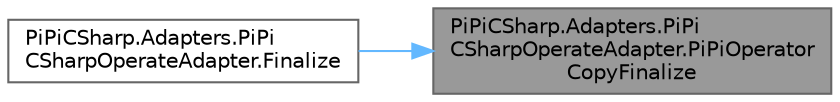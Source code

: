 digraph "PiPiCSharp.Adapters.PiPiCSharpOperateAdapter.PiPiOperatorCopyFinalize"
{
 // LATEX_PDF_SIZE
  bgcolor="transparent";
  edge [fontname=Helvetica,fontsize=10,labelfontname=Helvetica,labelfontsize=10];
  node [fontname=Helvetica,fontsize=10,shape=box,height=0.2,width=0.4];
  rankdir="RL";
  Node1 [id="Node000001",label="PiPiCSharp.Adapters.PiPi\lCSharpOperateAdapter.PiPiOperator\lCopyFinalize",height=0.2,width=0.4,color="gray40", fillcolor="grey60", style="filled", fontcolor="black",tooltip="Invoke c++ PiPiOperator Finalize bytes getter."];
  Node1 -> Node2 [id="edge1_Node000001_Node000002",dir="back",color="steelblue1",style="solid",tooltip=" "];
  Node2 [id="Node000002",label="PiPiCSharp.Adapters.PiPi\lCSharpOperateAdapter.Finalize",height=0.2,width=0.4,color="grey40", fillcolor="white", style="filled",URL="$class_pi_pi_c_sharp_1_1_adapters_1_1_pi_pi_c_sharp_operate_adapter.html#a511cea80720b8830d36021cec8355d1f",tooltip="Get PDF output."];
}

